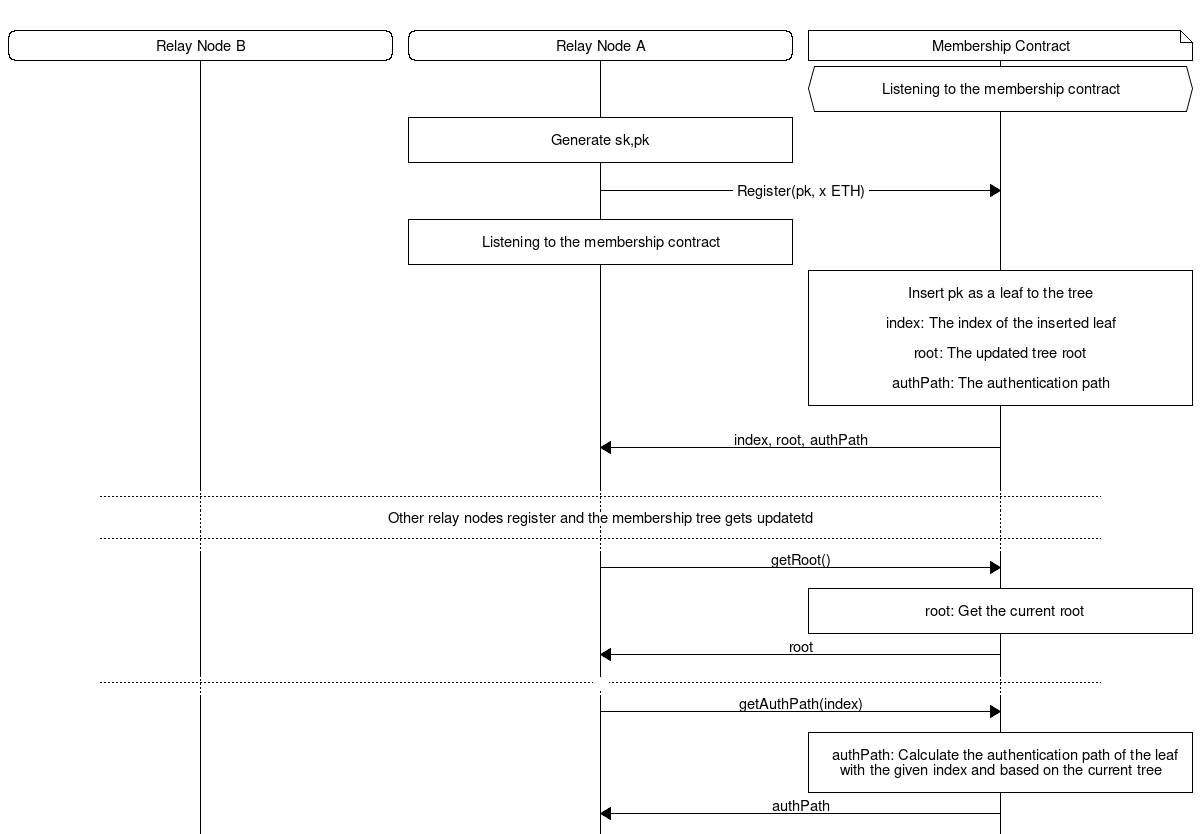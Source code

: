 # Sequence diagram for RLN Relay protocol (registration)
msc {
  hscale = "2";

  d [label = " "], a [label = " "],b [label = " "];
  a rbox a [label="Relay Node A"], 
  b note b [label="Membership Contract"],
  d rbox d [label = "Relay Node B"];
 
 b abox b [ label=" \n Listening to the membership contract \n "] ;

  a box a [ label=" \n Generate sk,pk \n "] ;
  a=>b [ label = " \n Register(pk, x ETH) \n " ] ;
 a box a [ label=" \n Listening to the membership contract \n "] ;

  b box b [label=" \n Insert pk as a leaf to the tree \n \n index: The index of the inserted leaf \n \n root: The updated tree root \n \n authPath: The authentication path \n  "];
  |||;
  b=>a [ label = "index, root, authPath"];
  |||;
  ...,  ---;
  ...   [ label = "Other relay nodes register and the membership tree gets updatetd" ];
  ...,  ---;
  a=>b [ label = "getRoot()" ] ;
  b box b [label="  \n  root: Get the current root\n  "];
  b=>a [ label = "root"];

  ...,  ---  [ label = "    " ];

  a=>b [ label = "getAuthPath(index)" ] ;
  b box b [label="  \n  authPath: Calculate the authentication path of the leaf with the given index and based on the current tree\n  "];

  b=>a [ label = "authPath"];
}
